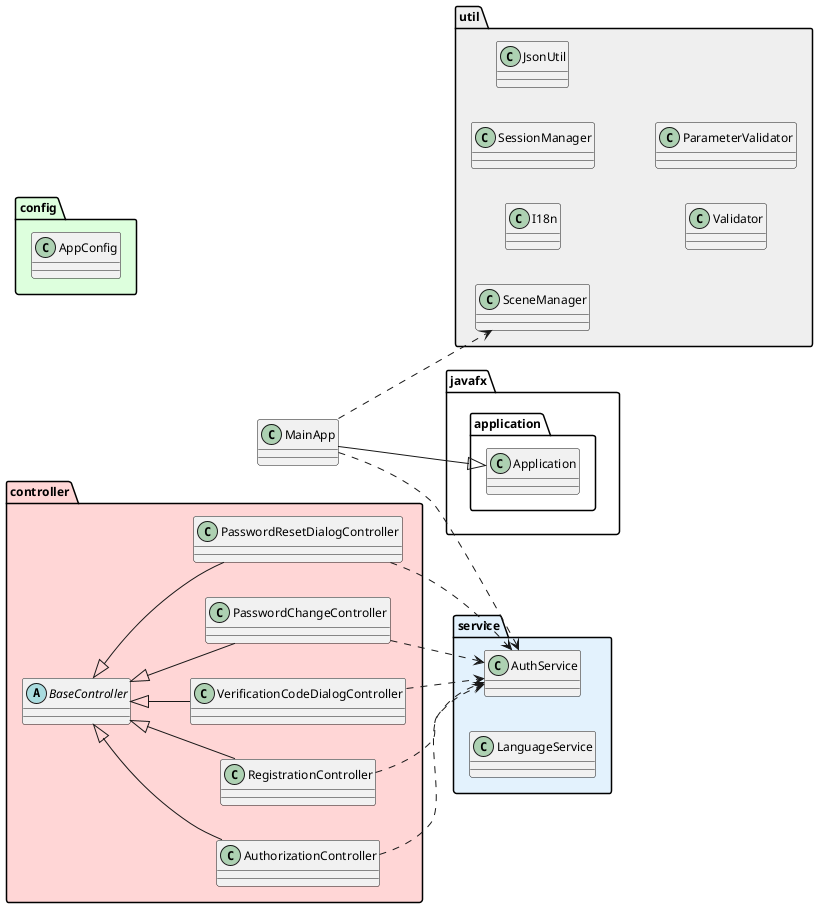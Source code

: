 @startuml
left to right direction
skinparam defaultFontName "Times New Roman"
skinparam defaultFontSize 12
skinparam packageTitleAlignment left
skinparam classAttributeIconSize 0

package "config" #DDFFDD {
  class AppConfig
}

package "util" #EFEFEF {
  class I18n
  class SceneManager
  class SessionManager
  class JsonUtil
  class Validator
  class ParameterValidator
}

package "service" #E3F2FD {
  class AuthService
  class LanguageService
}

package "controller" #FFD6D6 {
  abstract class BaseController
  class AuthorizationController
  class RegistrationController
  class VerificationCodeDialogController
  class PasswordChangeController
  class PasswordResetDialogController
}

BaseController <|-- AuthorizationController
BaseController <|-- RegistrationController
BaseController <|-- VerificationCodeDialogController
BaseController <|-- PasswordChangeController
BaseController <|-- PasswordResetDialogController

AuthorizationController ..> AuthService
RegistrationController ..> AuthService
VerificationCodeDialogController ..> AuthService
PasswordChangeController ..> AuthService
PasswordResetDialogController ..> AuthService

MainApp --|> javafx.application.Application
MainApp ..> AuthService
MainApp ..> SceneManager

@enduml
